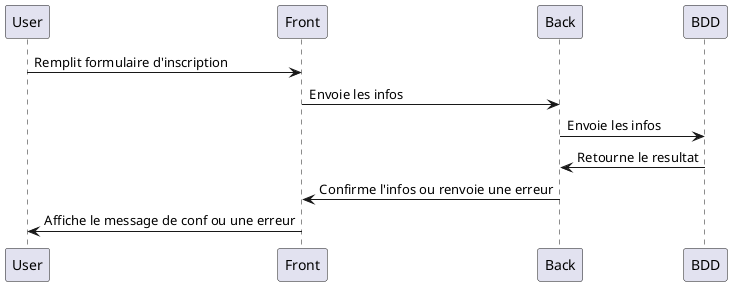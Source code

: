 @startuml
User -> "Front" : Remplit formulaire d'inscription
Front -> "Back" : Envoie les infos
Back -> "BDD" : Envoie les infos
BDD -> "Back" : Retourne le resultat
Back -> "Front" : Confirme l'infos ou renvoie une erreur
Front -> "User" : Affiche le message de conf ou une erreur
@enduml